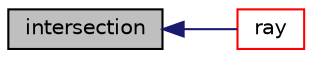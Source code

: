 digraph "intersection"
{
  bgcolor="transparent";
  edge [fontname="Helvetica",fontsize="10",labelfontname="Helvetica",labelfontsize="10"];
  node [fontname="Helvetica",fontsize="10",shape=record];
  rankdir="LR";
  Node1 [label="intersection",height=0.2,width=0.4,color="black", fillcolor="grey75", style="filled", fontcolor="black"];
  Node1 -> Node2 [dir="back",color="midnightblue",fontsize="10",style="solid",fontname="Helvetica"];
  Node2 [label="ray",height=0.2,width=0.4,color="red",URL="$a00725.html#ac68371e675a335c343dfa54b1dbf662d",tooltip="Return potential intersection with face with a ray starting. "];
}
